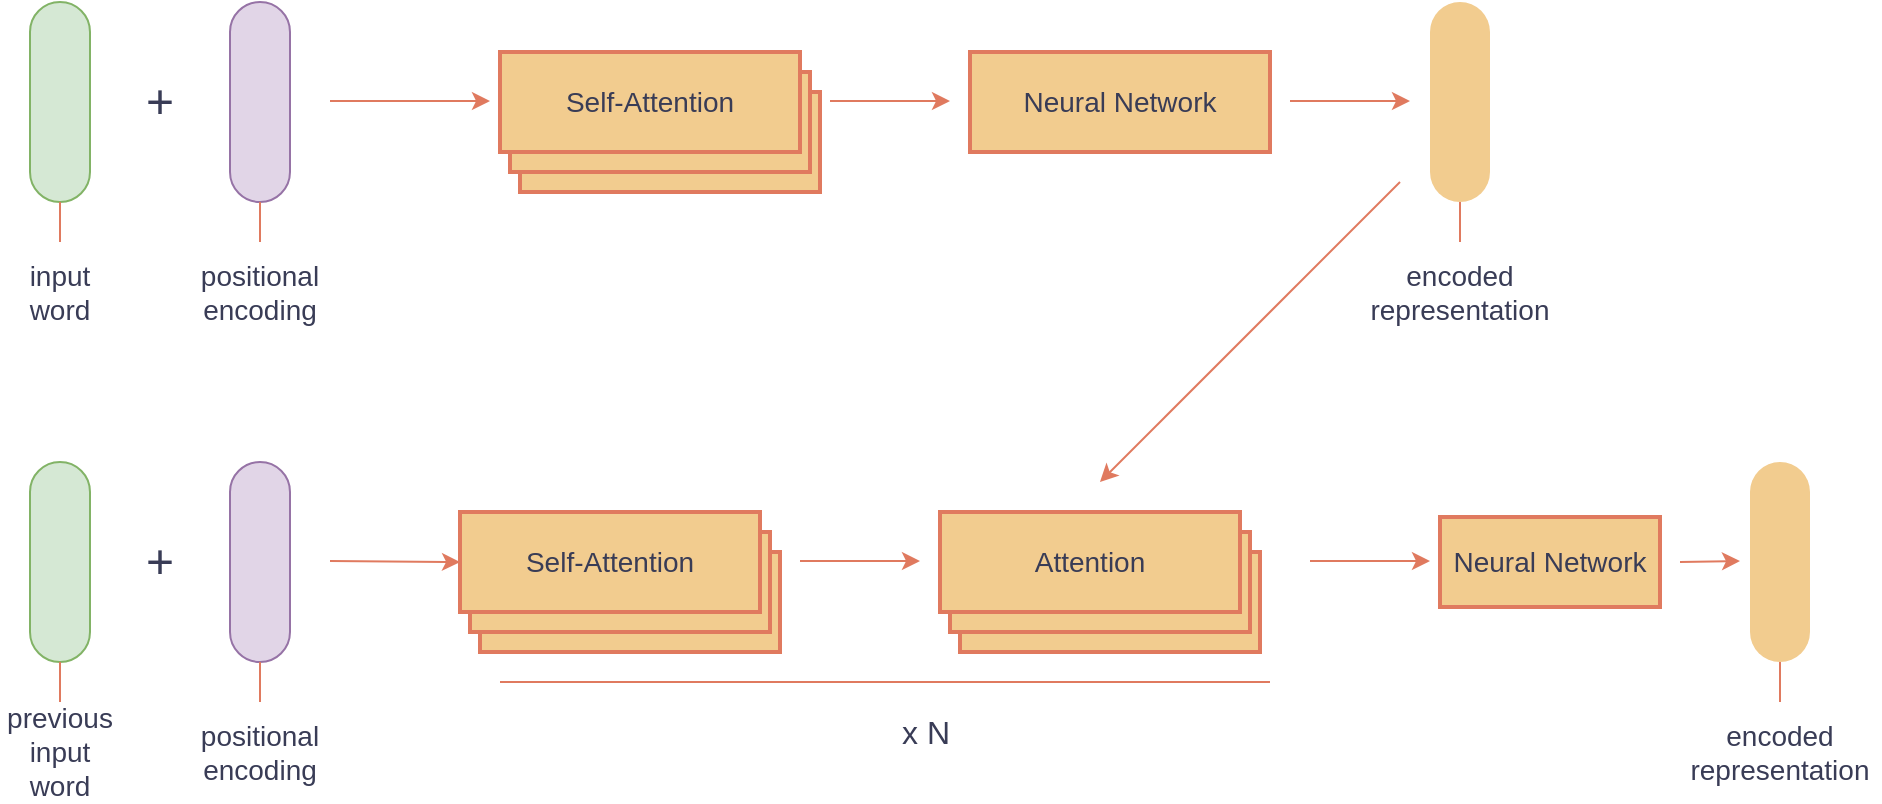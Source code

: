 <mxfile version="21.6.8" type="device">
  <diagram name="Page-1" id="a8X8b88KxLshuGErkxD6">
    <mxGraphModel dx="1036" dy="702" grid="1" gridSize="10" guides="1" tooltips="1" connect="1" arrows="1" fold="1" page="1" pageScale="1" pageWidth="850" pageHeight="1100" math="0" shadow="0">
      <root>
        <mxCell id="0" />
        <mxCell id="1" parent="0" />
        <mxCell id="EOTnqjHbZAOLrOmfvpdX-1" value="" style="shape=rectangle;rounded=1;arcSize=50;whiteSpace=wrap;html=1;fillColor=#d5e8d4;strokeColor=#82b366;labelBackgroundColor=none;" parent="1" vertex="1">
          <mxGeometry x="35" y="120" width="30" height="100" as="geometry" />
        </mxCell>
        <mxCell id="EOTnqjHbZAOLrOmfvpdX-2" value="" style="shape=rectangle;rounded=1;arcSize=50;whiteSpace=wrap;html=1;fillColor=#e1d5e7;strokeColor=#9673a6;labelBackgroundColor=none;" parent="1" vertex="1">
          <mxGeometry x="135" y="120" width="30" height="100" as="geometry" />
        </mxCell>
        <mxCell id="EOTnqjHbZAOLrOmfvpdX-3" value="+" style="text;html=1;strokeColor=none;fillColor=none;align=center;verticalAlign=middle;whiteSpace=wrap;rounded=0;fontColor=#393C56;fontSize=24;labelBackgroundColor=none;" parent="1" vertex="1">
          <mxGeometry x="90" y="155" width="20" height="30" as="geometry" />
        </mxCell>
        <mxCell id="EOTnqjHbZAOLrOmfvpdX-4" value="" style="endArrow=none;html=1;rounded=0;strokeColor=#E07A5F;strokeWidth=1;labelBackgroundColor=none;fontColor=default;" parent="1" edge="1">
          <mxGeometry width="50" height="50" relative="1" as="geometry">
            <mxPoint x="50" y="220" as="sourcePoint" />
            <mxPoint x="50" y="240" as="targetPoint" />
          </mxGeometry>
        </mxCell>
        <mxCell id="EOTnqjHbZAOLrOmfvpdX-5" value="input&lt;br&gt;word" style="text;html=1;strokeColor=none;fillColor=none;align=center;verticalAlign=middle;whiteSpace=wrap;rounded=0;fontColor=#393C56;fontSize=14;labelBackgroundColor=none;" parent="1" vertex="1">
          <mxGeometry x="20" y="245" width="60" height="40" as="geometry" />
        </mxCell>
        <mxCell id="EOTnqjHbZAOLrOmfvpdX-6" value="" style="endArrow=none;html=1;rounded=0;strokeColor=#E07A5F;strokeWidth=1;labelBackgroundColor=none;fontColor=default;" parent="1" edge="1">
          <mxGeometry width="50" height="50" relative="1" as="geometry">
            <mxPoint x="150" y="220" as="sourcePoint" />
            <mxPoint x="150" y="240" as="targetPoint" />
          </mxGeometry>
        </mxCell>
        <mxCell id="EOTnqjHbZAOLrOmfvpdX-7" value="positional&lt;br&gt;encoding" style="text;html=1;strokeColor=none;fillColor=none;align=center;verticalAlign=middle;whiteSpace=wrap;rounded=0;fontColor=#393C56;fontSize=14;labelBackgroundColor=none;" parent="1" vertex="1">
          <mxGeometry x="110" y="245" width="80" height="40" as="geometry" />
        </mxCell>
        <mxCell id="EOTnqjHbZAOLrOmfvpdX-8" value="" style="endArrow=classic;html=1;rounded=0;strokeColor=#E07A5F;strokeWidth=1;labelBackgroundColor=none;fontColor=default;" parent="1" edge="1">
          <mxGeometry width="50" height="50" relative="1" as="geometry">
            <mxPoint x="185" y="169.5" as="sourcePoint" />
            <mxPoint x="265" y="169.5" as="targetPoint" />
          </mxGeometry>
        </mxCell>
        <mxCell id="EOTnqjHbZAOLrOmfvpdX-9" value="" style="shape=rectangle;whiteSpace=wrap;html=1;fillColor=#F2CC8F;strokeColor=#E07A5F;strokeWidth=2;labelBackgroundColor=none;fontColor=#393C56;" parent="1" vertex="1">
          <mxGeometry x="280" y="165" width="150" height="50" as="geometry" />
        </mxCell>
        <mxCell id="EOTnqjHbZAOLrOmfvpdX-10" value="" style="shape=rectangle;whiteSpace=wrap;html=1;fillColor=#F2CC8F;strokeColor=#E07A5F;strokeWidth=2;labelBackgroundColor=none;fontColor=#393C56;" parent="1" vertex="1">
          <mxGeometry x="275" y="155" width="150" height="50" as="geometry" />
        </mxCell>
        <mxCell id="EOTnqjHbZAOLrOmfvpdX-11" value="Self-Attention" style="shape=rectangle;whiteSpace=wrap;html=1;fillColor=#F2CC8F;strokeColor=#E07A5F;strokeWidth=2;fontColor=#393C56;fontSize=14;labelBackgroundColor=none;" parent="1" vertex="1">
          <mxGeometry x="270" y="145" width="150" height="50" as="geometry" />
        </mxCell>
        <mxCell id="EOTnqjHbZAOLrOmfvpdX-12" value="" style="endArrow=classic;html=1;rounded=0;strokeColor=#E07A5F;strokeWidth=1;labelBackgroundColor=none;fontColor=default;" parent="1" edge="1">
          <mxGeometry width="50" height="50" relative="1" as="geometry">
            <mxPoint x="435" y="169.5" as="sourcePoint" />
            <mxPoint x="495" y="169.5" as="targetPoint" />
          </mxGeometry>
        </mxCell>
        <mxCell id="EOTnqjHbZAOLrOmfvpdX-13" value="Neural Network" style="shape=rectangle;whiteSpace=wrap;html=1;fillColor=#F2CC8F;strokeColor=#E07A5F;strokeWidth=2;fontColor=#393C56;fontSize=14;labelBackgroundColor=none;" parent="1" vertex="1">
          <mxGeometry x="505" y="145" width="150" height="50" as="geometry" />
        </mxCell>
        <mxCell id="EOTnqjHbZAOLrOmfvpdX-14" value="" style="endArrow=classic;html=1;rounded=0;strokeColor=#E07A5F;strokeWidth=1;labelBackgroundColor=none;fontColor=default;" parent="1" edge="1">
          <mxGeometry width="50" height="50" relative="1" as="geometry">
            <mxPoint x="665" y="169.5" as="sourcePoint" />
            <mxPoint x="725" y="169.5" as="targetPoint" />
          </mxGeometry>
        </mxCell>
        <mxCell id="EOTnqjHbZAOLrOmfvpdX-15" value="" style="shape=rectangle;rounded=1;arcSize=50;whiteSpace=wrap;html=1;fillColor=#F2CC8F;strokeColor=none;labelBackgroundColor=none;fontColor=#393C56;" parent="1" vertex="1">
          <mxGeometry x="735" y="120" width="30" height="100" as="geometry" />
        </mxCell>
        <mxCell id="EOTnqjHbZAOLrOmfvpdX-16" value="" style="endArrow=none;html=1;rounded=0;strokeColor=#E07A5F;strokeWidth=1;labelBackgroundColor=none;fontColor=default;" parent="1" edge="1">
          <mxGeometry width="50" height="50" relative="1" as="geometry">
            <mxPoint x="750" y="220" as="sourcePoint" />
            <mxPoint x="750" y="240" as="targetPoint" />
          </mxGeometry>
        </mxCell>
        <mxCell id="EOTnqjHbZAOLrOmfvpdX-17" value="encoded&lt;br&gt;representation" style="text;html=1;strokeColor=none;fillColor=none;align=center;verticalAlign=middle;whiteSpace=wrap;rounded=0;fontColor=#393C56;fontSize=14;labelBackgroundColor=none;" parent="1" vertex="1">
          <mxGeometry x="700" y="245" width="100" height="40" as="geometry" />
        </mxCell>
        <mxCell id="PjLfd5k_NokFGyus7QzI-1" value="" style="shape=rectangle;rounded=1;arcSize=50;whiteSpace=wrap;html=1;fillColor=#d5e8d4;strokeColor=#82b366;labelBackgroundColor=none;" vertex="1" parent="1">
          <mxGeometry x="35" y="350" width="30" height="100" as="geometry" />
        </mxCell>
        <mxCell id="PjLfd5k_NokFGyus7QzI-2" value="" style="shape=rectangle;rounded=1;arcSize=50;whiteSpace=wrap;html=1;fillColor=#e1d5e7;strokeColor=#9673a6;labelBackgroundColor=none;" vertex="1" parent="1">
          <mxGeometry x="135" y="350" width="30" height="100" as="geometry" />
        </mxCell>
        <mxCell id="PjLfd5k_NokFGyus7QzI-3" value="+" style="text;html=1;strokeColor=none;fillColor=none;align=center;verticalAlign=middle;whiteSpace=wrap;rounded=0;fontColor=#393C56;fontSize=24;labelBackgroundColor=none;" vertex="1" parent="1">
          <mxGeometry x="90" y="385" width="20" height="30" as="geometry" />
        </mxCell>
        <mxCell id="PjLfd5k_NokFGyus7QzI-4" value="" style="endArrow=none;html=1;rounded=0;strokeColor=#E07A5F;strokeWidth=1;labelBackgroundColor=none;fontColor=default;" edge="1" parent="1">
          <mxGeometry width="50" height="50" relative="1" as="geometry">
            <mxPoint x="50" y="450" as="sourcePoint" />
            <mxPoint x="50" y="470" as="targetPoint" />
          </mxGeometry>
        </mxCell>
        <mxCell id="PjLfd5k_NokFGyus7QzI-5" value="previous input&lt;br&gt;word" style="text;html=1;strokeColor=none;fillColor=none;align=center;verticalAlign=middle;whiteSpace=wrap;rounded=0;fontColor=#393C56;fontSize=14;labelBackgroundColor=none;" vertex="1" parent="1">
          <mxGeometry x="20" y="475" width="60" height="40" as="geometry" />
        </mxCell>
        <mxCell id="PjLfd5k_NokFGyus7QzI-6" value="" style="endArrow=none;html=1;rounded=0;strokeColor=#E07A5F;strokeWidth=1;labelBackgroundColor=none;fontColor=default;" edge="1" parent="1">
          <mxGeometry width="50" height="50" relative="1" as="geometry">
            <mxPoint x="150" y="450" as="sourcePoint" />
            <mxPoint x="150" y="470" as="targetPoint" />
          </mxGeometry>
        </mxCell>
        <mxCell id="PjLfd5k_NokFGyus7QzI-7" value="positional&lt;br&gt;encoding" style="text;html=1;strokeColor=none;fillColor=none;align=center;verticalAlign=middle;whiteSpace=wrap;rounded=0;fontColor=#393C56;fontSize=14;labelBackgroundColor=none;" vertex="1" parent="1">
          <mxGeometry x="110" y="475" width="80" height="40" as="geometry" />
        </mxCell>
        <mxCell id="PjLfd5k_NokFGyus7QzI-8" value="" style="endArrow=classic;html=1;rounded=0;strokeColor=#E07A5F;strokeWidth=1;labelBackgroundColor=none;fontColor=default;entryX=0;entryY=0.5;entryDx=0;entryDy=0;" edge="1" parent="1" target="PjLfd5k_NokFGyus7QzI-11">
          <mxGeometry width="50" height="50" relative="1" as="geometry">
            <mxPoint x="185" y="399.5" as="sourcePoint" />
            <mxPoint x="265" y="399.5" as="targetPoint" />
          </mxGeometry>
        </mxCell>
        <mxCell id="PjLfd5k_NokFGyus7QzI-9" value="" style="shape=rectangle;whiteSpace=wrap;html=1;fillColor=#F2CC8F;strokeColor=#E07A5F;strokeWidth=2;labelBackgroundColor=none;fontColor=#393C56;" vertex="1" parent="1">
          <mxGeometry x="260" y="395" width="150" height="50" as="geometry" />
        </mxCell>
        <mxCell id="PjLfd5k_NokFGyus7QzI-10" value="" style="shape=rectangle;whiteSpace=wrap;html=1;fillColor=#F2CC8F;strokeColor=#E07A5F;strokeWidth=2;labelBackgroundColor=none;fontColor=#393C56;" vertex="1" parent="1">
          <mxGeometry x="255" y="385" width="150" height="50" as="geometry" />
        </mxCell>
        <mxCell id="PjLfd5k_NokFGyus7QzI-11" value="Self-Attention" style="shape=rectangle;whiteSpace=wrap;html=1;fillColor=#F2CC8F;strokeColor=#E07A5F;strokeWidth=2;fontColor=#393C56;fontSize=14;labelBackgroundColor=none;" vertex="1" parent="1">
          <mxGeometry x="250" y="375" width="150" height="50" as="geometry" />
        </mxCell>
        <mxCell id="PjLfd5k_NokFGyus7QzI-12" value="" style="endArrow=classic;html=1;rounded=0;strokeColor=#E07A5F;strokeWidth=1;labelBackgroundColor=none;fontColor=default;" edge="1" parent="1">
          <mxGeometry width="50" height="50" relative="1" as="geometry">
            <mxPoint x="420" y="399.5" as="sourcePoint" />
            <mxPoint x="480" y="399.5" as="targetPoint" />
          </mxGeometry>
        </mxCell>
        <mxCell id="PjLfd5k_NokFGyus7QzI-13" value="Neural Network" style="shape=rectangle;whiteSpace=wrap;html=1;fillColor=#F2CC8F;strokeColor=#E07A5F;strokeWidth=2;fontColor=#393C56;fontSize=14;labelBackgroundColor=none;" vertex="1" parent="1">
          <mxGeometry x="740" y="377.5" width="110" height="45" as="geometry" />
        </mxCell>
        <mxCell id="PjLfd5k_NokFGyus7QzI-14" value="" style="endArrow=classic;html=1;rounded=0;strokeColor=#E07A5F;strokeWidth=1;labelBackgroundColor=none;fontColor=default;" edge="1" parent="1">
          <mxGeometry width="50" height="50" relative="1" as="geometry">
            <mxPoint x="860" y="400" as="sourcePoint" />
            <mxPoint x="890" y="399.5" as="targetPoint" />
          </mxGeometry>
        </mxCell>
        <mxCell id="PjLfd5k_NokFGyus7QzI-15" value="" style="shape=rectangle;rounded=1;arcSize=50;whiteSpace=wrap;html=1;fillColor=#F2CC8F;strokeColor=none;labelBackgroundColor=none;fontColor=#393C56;" vertex="1" parent="1">
          <mxGeometry x="895" y="350" width="30" height="100" as="geometry" />
        </mxCell>
        <mxCell id="PjLfd5k_NokFGyus7QzI-16" value="" style="endArrow=none;html=1;rounded=0;strokeColor=#E07A5F;strokeWidth=1;labelBackgroundColor=none;fontColor=default;" edge="1" parent="1">
          <mxGeometry width="50" height="50" relative="1" as="geometry">
            <mxPoint x="910" y="450" as="sourcePoint" />
            <mxPoint x="910" y="470" as="targetPoint" />
          </mxGeometry>
        </mxCell>
        <mxCell id="PjLfd5k_NokFGyus7QzI-17" value="encoded&lt;br&gt;representation" style="text;html=1;strokeColor=none;fillColor=none;align=center;verticalAlign=middle;whiteSpace=wrap;rounded=0;fontColor=#393C56;fontSize=14;labelBackgroundColor=none;" vertex="1" parent="1">
          <mxGeometry x="860" y="475" width="100" height="40" as="geometry" />
        </mxCell>
        <mxCell id="PjLfd5k_NokFGyus7QzI-18" value="" style="endArrow=none;html=1;rounded=0;strokeColor=#E07A5F;strokeWidth=1;labelBackgroundColor=none;fontColor=default;" edge="1" parent="1">
          <mxGeometry width="50" height="50" relative="1" as="geometry">
            <mxPoint x="270" y="460" as="sourcePoint" />
            <mxPoint x="655" y="460" as="targetPoint" />
          </mxGeometry>
        </mxCell>
        <mxCell id="PjLfd5k_NokFGyus7QzI-19" value="x N" style="text;html=1;strokeColor=none;fillColor=none;align=center;verticalAlign=middle;whiteSpace=wrap;rounded=0;fontColor=#393C56;fontSize=16;labelBackgroundColor=none;" vertex="1" parent="1">
          <mxGeometry x="452.5" y="470" width="60" height="30" as="geometry" />
        </mxCell>
        <mxCell id="PjLfd5k_NokFGyus7QzI-20" value="" style="shape=rectangle;whiteSpace=wrap;html=1;fillColor=#F2CC8F;strokeColor=#E07A5F;strokeWidth=2;labelBackgroundColor=none;fontColor=#393C56;" vertex="1" parent="1">
          <mxGeometry x="500" y="395" width="150" height="50" as="geometry" />
        </mxCell>
        <mxCell id="PjLfd5k_NokFGyus7QzI-21" value="" style="shape=rectangle;whiteSpace=wrap;html=1;fillColor=#F2CC8F;strokeColor=#E07A5F;strokeWidth=2;labelBackgroundColor=none;fontColor=#393C56;" vertex="1" parent="1">
          <mxGeometry x="495" y="385" width="150" height="50" as="geometry" />
        </mxCell>
        <mxCell id="PjLfd5k_NokFGyus7QzI-22" value="Attention" style="shape=rectangle;whiteSpace=wrap;html=1;fillColor=#F2CC8F;strokeColor=#E07A5F;strokeWidth=2;fontColor=#393C56;fontSize=14;labelBackgroundColor=none;" vertex="1" parent="1">
          <mxGeometry x="490" y="375" width="150" height="50" as="geometry" />
        </mxCell>
        <mxCell id="PjLfd5k_NokFGyus7QzI-23" value="" style="endArrow=classic;html=1;rounded=0;strokeColor=#E07A5F;strokeWidth=1;labelBackgroundColor=none;fontColor=default;" edge="1" parent="1">
          <mxGeometry width="50" height="50" relative="1" as="geometry">
            <mxPoint x="675" y="399.5" as="sourcePoint" />
            <mxPoint x="735" y="399.5" as="targetPoint" />
          </mxGeometry>
        </mxCell>
        <mxCell id="PjLfd5k_NokFGyus7QzI-24" value="" style="endArrow=classic;html=1;rounded=0;strokeColor=#E07A5F;strokeWidth=1;labelBackgroundColor=none;fontColor=default;" edge="1" parent="1">
          <mxGeometry width="50" height="50" relative="1" as="geometry">
            <mxPoint x="720" y="210" as="sourcePoint" />
            <mxPoint x="570" y="360" as="targetPoint" />
          </mxGeometry>
        </mxCell>
      </root>
    </mxGraphModel>
  </diagram>
</mxfile>
